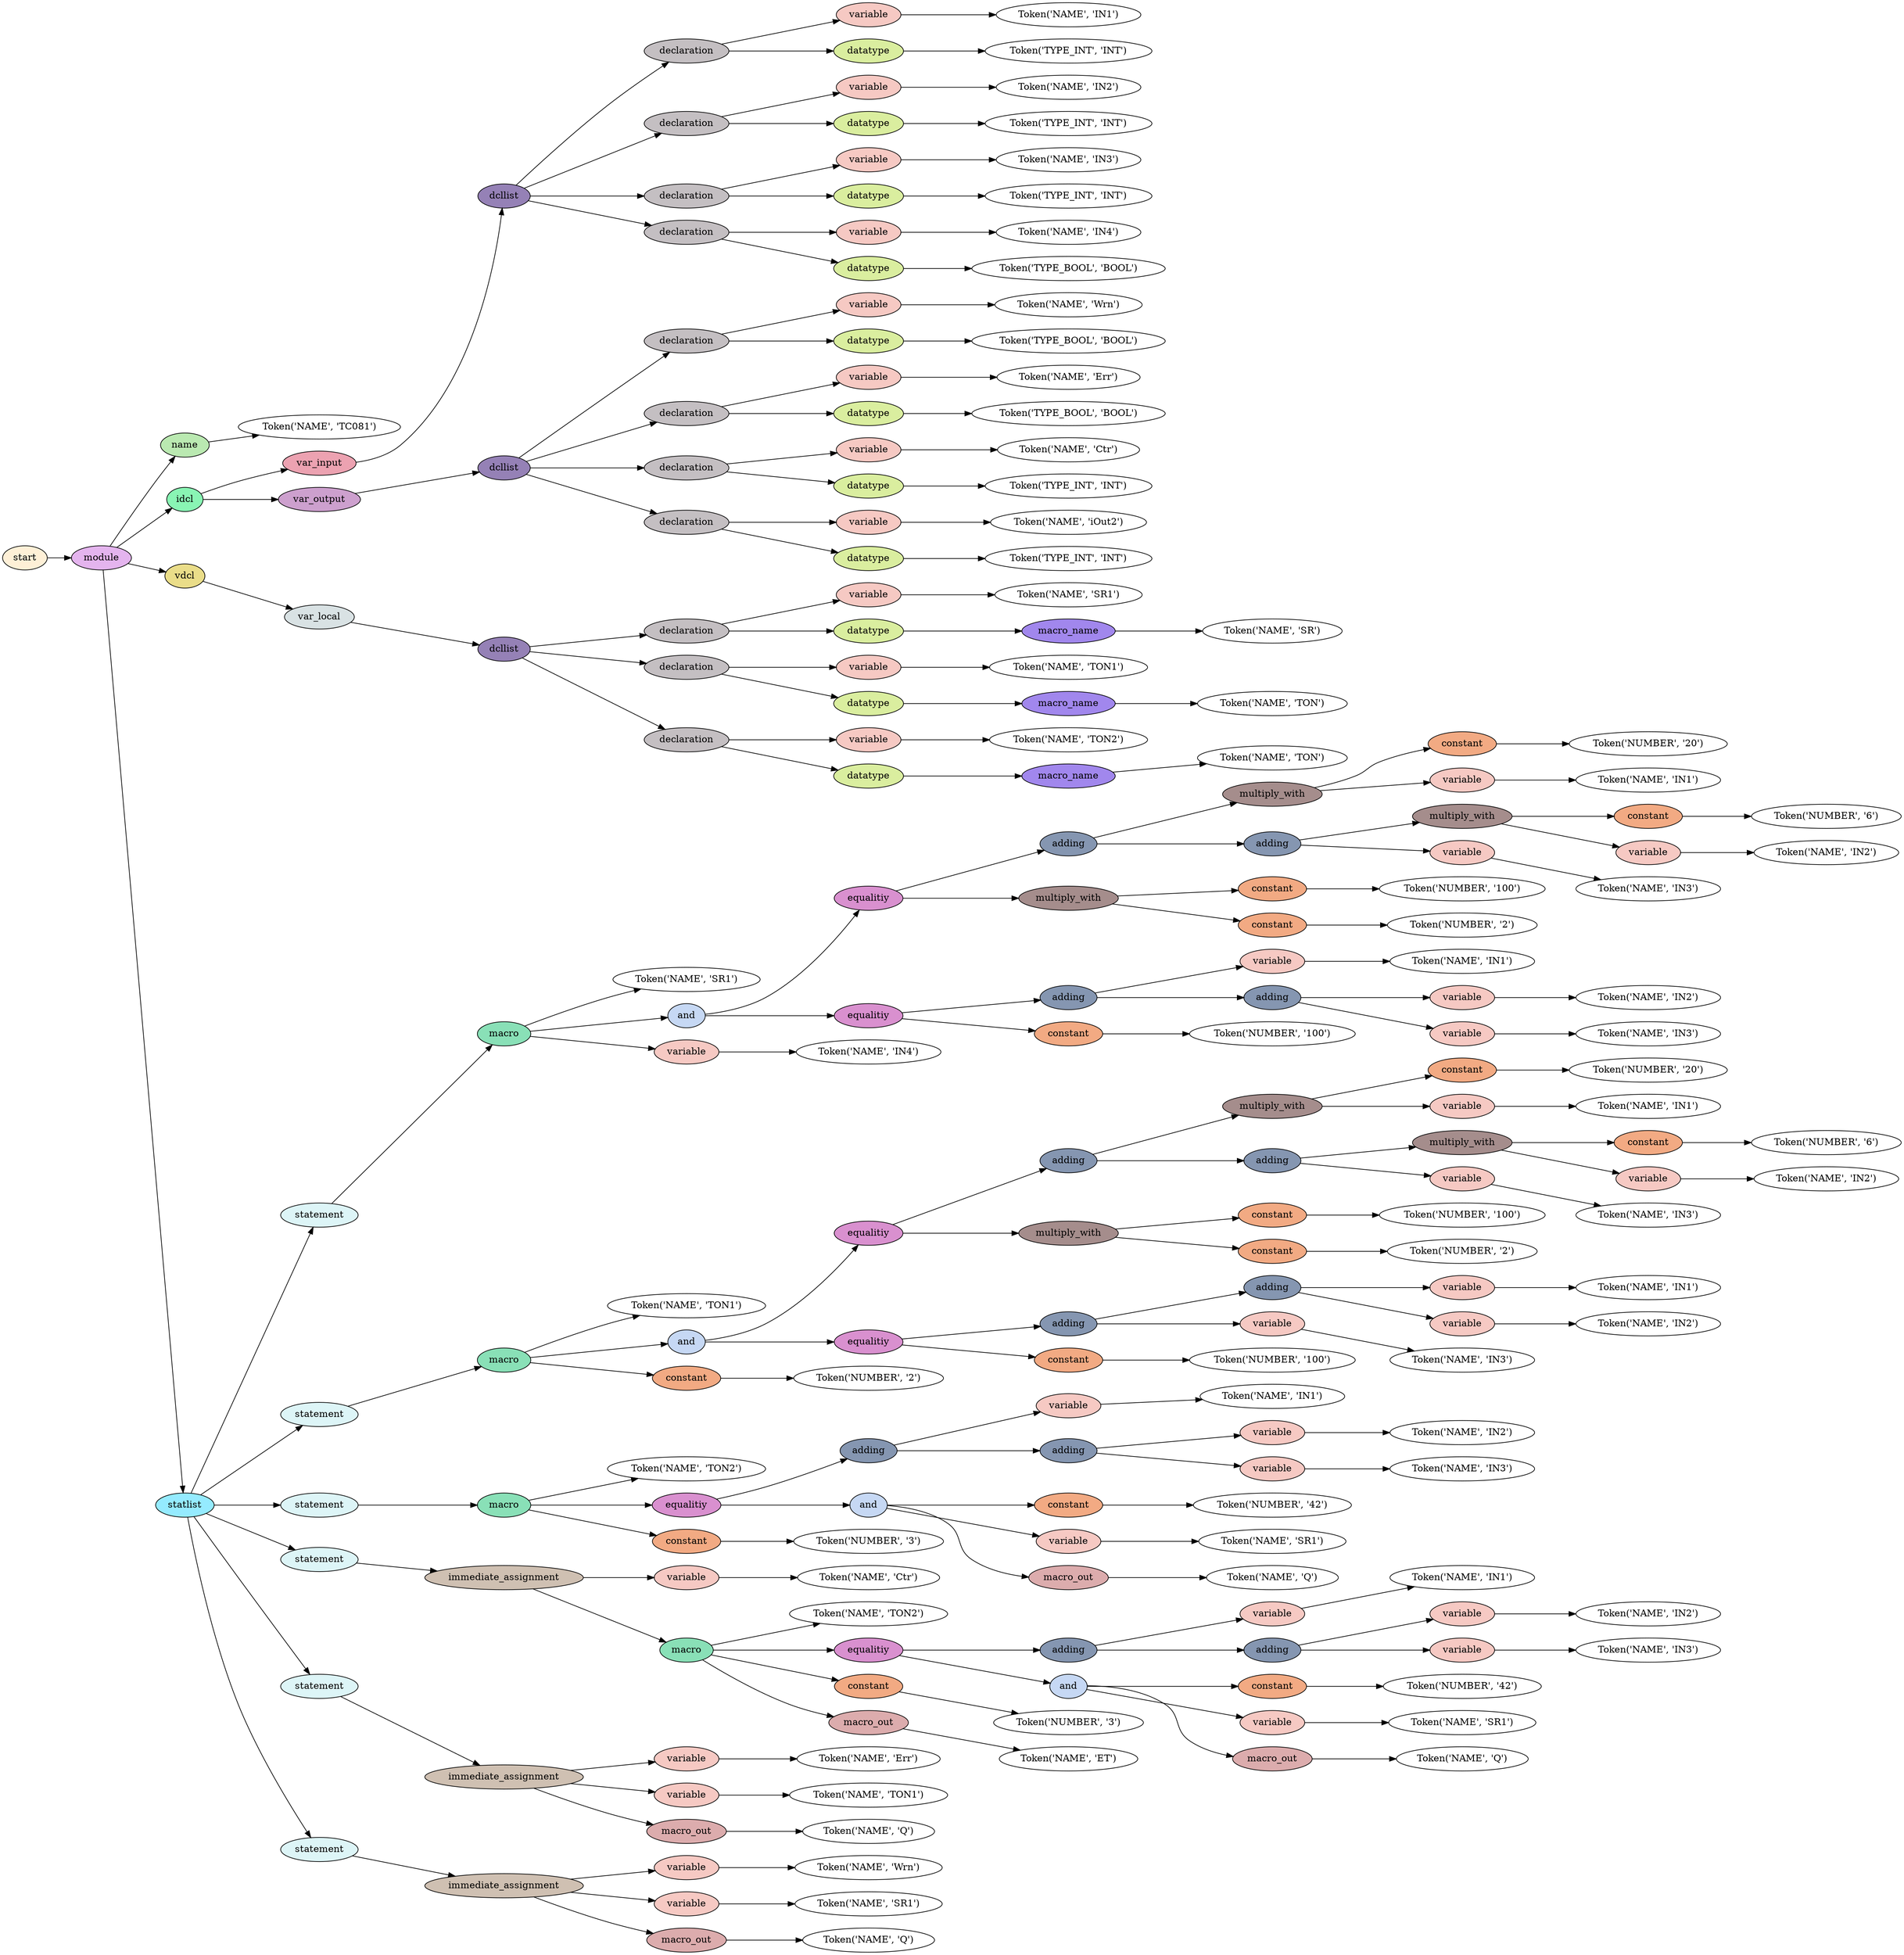 digraph G {
rankdir=LR;
0 [label="Token('NAME', 'TC081')"];
1 [fillcolor="#bae9b1", label=name, style=filled];
1 -> 0;
2 [label="Token('NAME', 'IN1')"];
3 [fillcolor="#f6c9c3", label=variable, style=filled];
3 -> 2;
4 [label="Token('TYPE_INT', 'INT')"];
5 [fillcolor="#daee9f", label=datatype, style=filled];
5 -> 4;
6 [fillcolor="#c4bfc2", label=declaration, style=filled];
6 -> 3;
6 -> 5;
7 [label="Token('NAME', 'IN2')"];
8 [fillcolor="#f6c9c3", label=variable, style=filled];
8 -> 7;
9 [label="Token('TYPE_INT', 'INT')"];
10 [fillcolor="#daee9f", label=datatype, style=filled];
10 -> 9;
11 [fillcolor="#c4bfc2", label=declaration, style=filled];
11 -> 8;
11 -> 10;
12 [label="Token('NAME', 'IN3')"];
13 [fillcolor="#f6c9c3", label=variable, style=filled];
13 -> 12;
14 [label="Token('TYPE_INT', 'INT')"];
15 [fillcolor="#daee9f", label=datatype, style=filled];
15 -> 14;
16 [fillcolor="#c4bfc2", label=declaration, style=filled];
16 -> 13;
16 -> 15;
17 [label="Token('NAME', 'IN4')"];
18 [fillcolor="#f6c9c3", label=variable, style=filled];
18 -> 17;
19 [label="Token('TYPE_BOOL', 'BOOL')"];
20 [fillcolor="#daee9f", label=datatype, style=filled];
20 -> 19;
21 [fillcolor="#c4bfc2", label=declaration, style=filled];
21 -> 18;
21 -> 20;
22 [fillcolor="#9581b6", label=dcllist, style=filled];
22 -> 6;
22 -> 11;
22 -> 16;
22 -> 21;
23 [fillcolor="#eca2b1", label=var_input, style=filled];
23 -> 22;
24 [label="Token('NAME', 'Wrn')"];
25 [fillcolor="#f6c9c3", label=variable, style=filled];
25 -> 24;
26 [label="Token('TYPE_BOOL', 'BOOL')"];
27 [fillcolor="#daee9f", label=datatype, style=filled];
27 -> 26;
28 [fillcolor="#c4bfc2", label=declaration, style=filled];
28 -> 25;
28 -> 27;
29 [label="Token('NAME', 'Err')"];
30 [fillcolor="#f6c9c3", label=variable, style=filled];
30 -> 29;
31 [label="Token('TYPE_BOOL', 'BOOL')"];
32 [fillcolor="#daee9f", label=datatype, style=filled];
32 -> 31;
33 [fillcolor="#c4bfc2", label=declaration, style=filled];
33 -> 30;
33 -> 32;
34 [label="Token('NAME', 'Ctr')"];
35 [fillcolor="#f6c9c3", label=variable, style=filled];
35 -> 34;
36 [label="Token('TYPE_INT', 'INT')"];
37 [fillcolor="#daee9f", label=datatype, style=filled];
37 -> 36;
38 [fillcolor="#c4bfc2", label=declaration, style=filled];
38 -> 35;
38 -> 37;
39 [label="Token('NAME', 'iOut2')"];
40 [fillcolor="#f6c9c3", label=variable, style=filled];
40 -> 39;
41 [label="Token('TYPE_INT', 'INT')"];
42 [fillcolor="#daee9f", label=datatype, style=filled];
42 -> 41;
43 [fillcolor="#c4bfc2", label=declaration, style=filled];
43 -> 40;
43 -> 42;
44 [fillcolor="#9581b6", label=dcllist, style=filled];
44 -> 28;
44 -> 33;
44 -> 38;
44 -> 43;
45 [fillcolor="#cda0ce", label=var_output, style=filled];
45 -> 44;
46 [fillcolor="#89f5b4", label=idcl, style=filled];
46 -> 23;
46 -> 45;
47 [label="Token('NAME', 'SR1')"];
48 [fillcolor="#f6c9c3", label=variable, style=filled];
48 -> 47;
49 [label="Token('NAME', 'SR')"];
50 [fillcolor="#a187ed", label=macro_name, style=filled];
50 -> 49;
51 [fillcolor="#daee9f", label=datatype, style=filled];
51 -> 50;
52 [fillcolor="#c4bfc2", label=declaration, style=filled];
52 -> 48;
52 -> 51;
53 [label="Token('NAME', 'TON1')"];
54 [fillcolor="#f6c9c3", label=variable, style=filled];
54 -> 53;
55 [label="Token('NAME', 'TON')"];
56 [fillcolor="#a187ed", label=macro_name, style=filled];
56 -> 55;
57 [fillcolor="#daee9f", label=datatype, style=filled];
57 -> 56;
58 [fillcolor="#c4bfc2", label=declaration, style=filled];
58 -> 54;
58 -> 57;
59 [label="Token('NAME', 'TON2')"];
60 [fillcolor="#f6c9c3", label=variable, style=filled];
60 -> 59;
61 [label="Token('NAME', 'TON')"];
62 [fillcolor="#a187ed", label=macro_name, style=filled];
62 -> 61;
63 [fillcolor="#daee9f", label=datatype, style=filled];
63 -> 62;
64 [fillcolor="#c4bfc2", label=declaration, style=filled];
64 -> 60;
64 -> 63;
65 [fillcolor="#9581b6", label=dcllist, style=filled];
65 -> 52;
65 -> 58;
65 -> 64;
66 [fillcolor="#d9e2e4", label=var_local, style=filled];
66 -> 65;
67 [fillcolor="#eadd89", label=vdcl, style=filled];
67 -> 66;
68 [label="Token('NAME', 'SR1')"];
69 [label="Token('NUMBER', '20')"];
70 [fillcolor="#f2aa83", label=constant, style=filled];
70 -> 69;
71 [label="Token('NAME', 'IN1')"];
72 [fillcolor="#f6c9c3", label=variable, style=filled];
72 -> 71;
73 [fillcolor="#a58d8c", label=multiply_with, style=filled];
73 -> 70;
73 -> 72;
74 [label="Token('NUMBER', '6')"];
75 [fillcolor="#f2aa83", label=constant, style=filled];
75 -> 74;
76 [label="Token('NAME', 'IN2')"];
77 [fillcolor="#f6c9c3", label=variable, style=filled];
77 -> 76;
78 [fillcolor="#a58d8c", label=multiply_with, style=filled];
78 -> 75;
78 -> 77;
79 [label="Token('NAME', 'IN3')"];
80 [fillcolor="#f6c9c3", label=variable, style=filled];
80 -> 79;
81 [fillcolor="#8596b1", label=adding, style=filled];
81 -> 78;
81 -> 80;
82 [fillcolor="#8596b1", label=adding, style=filled];
82 -> 73;
82 -> 81;
83 [label="Token('NUMBER', '100')"];
84 [fillcolor="#f2aa83", label=constant, style=filled];
84 -> 83;
85 [label="Token('NUMBER', '2')"];
86 [fillcolor="#f2aa83", label=constant, style=filled];
86 -> 85;
87 [fillcolor="#a58d8c", label=multiply_with, style=filled];
87 -> 84;
87 -> 86;
88 [fillcolor="#d990cf", label=equalitiy, style=filled];
88 -> 82;
88 -> 87;
89 [label="Token('NAME', 'IN1')"];
90 [fillcolor="#f6c9c3", label=variable, style=filled];
90 -> 89;
91 [label="Token('NAME', 'IN2')"];
92 [fillcolor="#f6c9c3", label=variable, style=filled];
92 -> 91;
93 [label="Token('NAME', 'IN3')"];
94 [fillcolor="#f6c9c3", label=variable, style=filled];
94 -> 93;
95 [fillcolor="#8596b1", label=adding, style=filled];
95 -> 92;
95 -> 94;
96 [fillcolor="#8596b1", label=adding, style=filled];
96 -> 90;
96 -> 95;
97 [label="Token('NUMBER', '100')"];
98 [fillcolor="#f2aa83", label=constant, style=filled];
98 -> 97;
99 [fillcolor="#d990cf", label=equalitiy, style=filled];
99 -> 96;
99 -> 98;
100 [fillcolor="#c6d8f4", label=and, style=filled];
100 -> 88;
100 -> 99;
101 [label="Token('NAME', 'IN4')"];
102 [fillcolor="#f6c9c3", label=variable, style=filled];
102 -> 101;
103 [fillcolor="#89e0b7", label=macro, style=filled];
103 -> 68;
103 -> 100;
103 -> 102;
104 [fillcolor="#ddf5f7", label=statement, style=filled];
104 -> 103;
105 [label="Token('NAME', 'TON1')"];
106 [label="Token('NUMBER', '20')"];
107 [fillcolor="#f2aa83", label=constant, style=filled];
107 -> 106;
108 [label="Token('NAME', 'IN1')"];
109 [fillcolor="#f6c9c3", label=variable, style=filled];
109 -> 108;
110 [fillcolor="#a58d8c", label=multiply_with, style=filled];
110 -> 107;
110 -> 109;
111 [label="Token('NUMBER', '6')"];
112 [fillcolor="#f2aa83", label=constant, style=filled];
112 -> 111;
113 [label="Token('NAME', 'IN2')"];
114 [fillcolor="#f6c9c3", label=variable, style=filled];
114 -> 113;
115 [fillcolor="#a58d8c", label=multiply_with, style=filled];
115 -> 112;
115 -> 114;
116 [label="Token('NAME', 'IN3')"];
117 [fillcolor="#f6c9c3", label=variable, style=filled];
117 -> 116;
118 [fillcolor="#8596b1", label=adding, style=filled];
118 -> 115;
118 -> 117;
119 [fillcolor="#8596b1", label=adding, style=filled];
119 -> 110;
119 -> 118;
120 [label="Token('NUMBER', '100')"];
121 [fillcolor="#f2aa83", label=constant, style=filled];
121 -> 120;
122 [label="Token('NUMBER', '2')"];
123 [fillcolor="#f2aa83", label=constant, style=filled];
123 -> 122;
124 [fillcolor="#a58d8c", label=multiply_with, style=filled];
124 -> 121;
124 -> 123;
125 [fillcolor="#d990cf", label=equalitiy, style=filled];
125 -> 119;
125 -> 124;
126 [label="Token('NAME', 'IN1')"];
127 [fillcolor="#f6c9c3", label=variable, style=filled];
127 -> 126;
128 [label="Token('NAME', 'IN2')"];
129 [fillcolor="#f6c9c3", label=variable, style=filled];
129 -> 128;
130 [fillcolor="#8596b1", label=adding, style=filled];
130 -> 127;
130 -> 129;
131 [label="Token('NAME', 'IN3')"];
132 [fillcolor="#f6c9c3", label=variable, style=filled];
132 -> 131;
133 [fillcolor="#8596b1", label=adding, style=filled];
133 -> 130;
133 -> 132;
134 [label="Token('NUMBER', '100')"];
135 [fillcolor="#f2aa83", label=constant, style=filled];
135 -> 134;
136 [fillcolor="#d990cf", label=equalitiy, style=filled];
136 -> 133;
136 -> 135;
137 [fillcolor="#c6d8f4", label=and, style=filled];
137 -> 125;
137 -> 136;
138 [label="Token('NUMBER', '2')"];
139 [fillcolor="#f2aa83", label=constant, style=filled];
139 -> 138;
140 [fillcolor="#89e0b7", label=macro, style=filled];
140 -> 105;
140 -> 137;
140 -> 139;
141 [fillcolor="#ddf5f7", label=statement, style=filled];
141 -> 140;
142 [label="Token('NAME', 'TON2')"];
143 [label="Token('NAME', 'IN1')"];
144 [fillcolor="#f6c9c3", label=variable, style=filled];
144 -> 143;
145 [label="Token('NAME', 'IN2')"];
146 [fillcolor="#f6c9c3", label=variable, style=filled];
146 -> 145;
147 [label="Token('NAME', 'IN3')"];
148 [fillcolor="#f6c9c3", label=variable, style=filled];
148 -> 147;
149 [fillcolor="#8596b1", label=adding, style=filled];
149 -> 146;
149 -> 148;
150 [fillcolor="#8596b1", label=adding, style=filled];
150 -> 144;
150 -> 149;
151 [label="Token('NUMBER', '42')"];
152 [fillcolor="#f2aa83", label=constant, style=filled];
152 -> 151;
153 [label="Token('NAME', 'SR1')"];
154 [fillcolor="#f6c9c3", label=variable, style=filled];
154 -> 153;
155 [label="Token('NAME', 'Q')"];
156 [fillcolor="#dcacad", label=macro_out, style=filled];
156 -> 155;
157 [fillcolor="#c6d8f4", label=and, style=filled];
157 -> 152;
157 -> 154;
157 -> 156;
158 [fillcolor="#d990cf", label=equalitiy, style=filled];
158 -> 150;
158 -> 157;
159 [label="Token('NUMBER', '3')"];
160 [fillcolor="#f2aa83", label=constant, style=filled];
160 -> 159;
161 [fillcolor="#89e0b7", label=macro, style=filled];
161 -> 142;
161 -> 158;
161 -> 160;
162 [fillcolor="#ddf5f7", label=statement, style=filled];
162 -> 161;
163 [label="Token('NAME', 'Ctr')"];
164 [fillcolor="#f6c9c3", label=variable, style=filled];
164 -> 163;
165 [label="Token('NAME', 'TON2')"];
166 [label="Token('NAME', 'IN1')"];
167 [fillcolor="#f6c9c3", label=variable, style=filled];
167 -> 166;
168 [label="Token('NAME', 'IN2')"];
169 [fillcolor="#f6c9c3", label=variable, style=filled];
169 -> 168;
170 [label="Token('NAME', 'IN3')"];
171 [fillcolor="#f6c9c3", label=variable, style=filled];
171 -> 170;
172 [fillcolor="#8596b1", label=adding, style=filled];
172 -> 169;
172 -> 171;
173 [fillcolor="#8596b1", label=adding, style=filled];
173 -> 167;
173 -> 172;
174 [label="Token('NUMBER', '42')"];
175 [fillcolor="#f2aa83", label=constant, style=filled];
175 -> 174;
176 [label="Token('NAME', 'SR1')"];
177 [fillcolor="#f6c9c3", label=variable, style=filled];
177 -> 176;
178 [label="Token('NAME', 'Q')"];
179 [fillcolor="#dcacad", label=macro_out, style=filled];
179 -> 178;
180 [fillcolor="#c6d8f4", label=and, style=filled];
180 -> 175;
180 -> 177;
180 -> 179;
181 [fillcolor="#d990cf", label=equalitiy, style=filled];
181 -> 173;
181 -> 180;
182 [label="Token('NUMBER', '3')"];
183 [fillcolor="#f2aa83", label=constant, style=filled];
183 -> 182;
184 [label="Token('NAME', 'ET')"];
185 [fillcolor="#dcacad", label=macro_out, style=filled];
185 -> 184;
186 [fillcolor="#89e0b7", label=macro, style=filled];
186 -> 165;
186 -> 181;
186 -> 183;
186 -> 185;
187 [fillcolor="#cfc0b2", label=immediate_assignment, style=filled];
187 -> 164;
187 -> 186;
188 [fillcolor="#ddf5f7", label=statement, style=filled];
188 -> 187;
189 [label="Token('NAME', 'Err')"];
190 [fillcolor="#f6c9c3", label=variable, style=filled];
190 -> 189;
191 [label="Token('NAME', 'TON1')"];
192 [fillcolor="#f6c9c3", label=variable, style=filled];
192 -> 191;
193 [label="Token('NAME', 'Q')"];
194 [fillcolor="#dcacad", label=macro_out, style=filled];
194 -> 193;
195 [fillcolor="#cfc0b2", label=immediate_assignment, style=filled];
195 -> 190;
195 -> 192;
195 -> 194;
196 [fillcolor="#ddf5f7", label=statement, style=filled];
196 -> 195;
197 [label="Token('NAME', 'Wrn')"];
198 [fillcolor="#f6c9c3", label=variable, style=filled];
198 -> 197;
199 [label="Token('NAME', 'SR1')"];
200 [fillcolor="#f6c9c3", label=variable, style=filled];
200 -> 199;
201 [label="Token('NAME', 'Q')"];
202 [fillcolor="#dcacad", label=macro_out, style=filled];
202 -> 201;
203 [fillcolor="#cfc0b2", label=immediate_assignment, style=filled];
203 -> 198;
203 -> 200;
203 -> 202;
204 [fillcolor="#ddf5f7", label=statement, style=filled];
204 -> 203;
205 [fillcolor="#95ebff", label=statlist, style=filled];
205 -> 104;
205 -> 141;
205 -> 162;
205 -> 188;
205 -> 196;
205 -> 204;
206 [fillcolor="#e4b4ee", label=module, style=filled];
206 -> 1;
206 -> 46;
206 -> 67;
206 -> 205;
207 [fillcolor="#fef0d7", label=start, style=filled];
207 -> 206;
}
